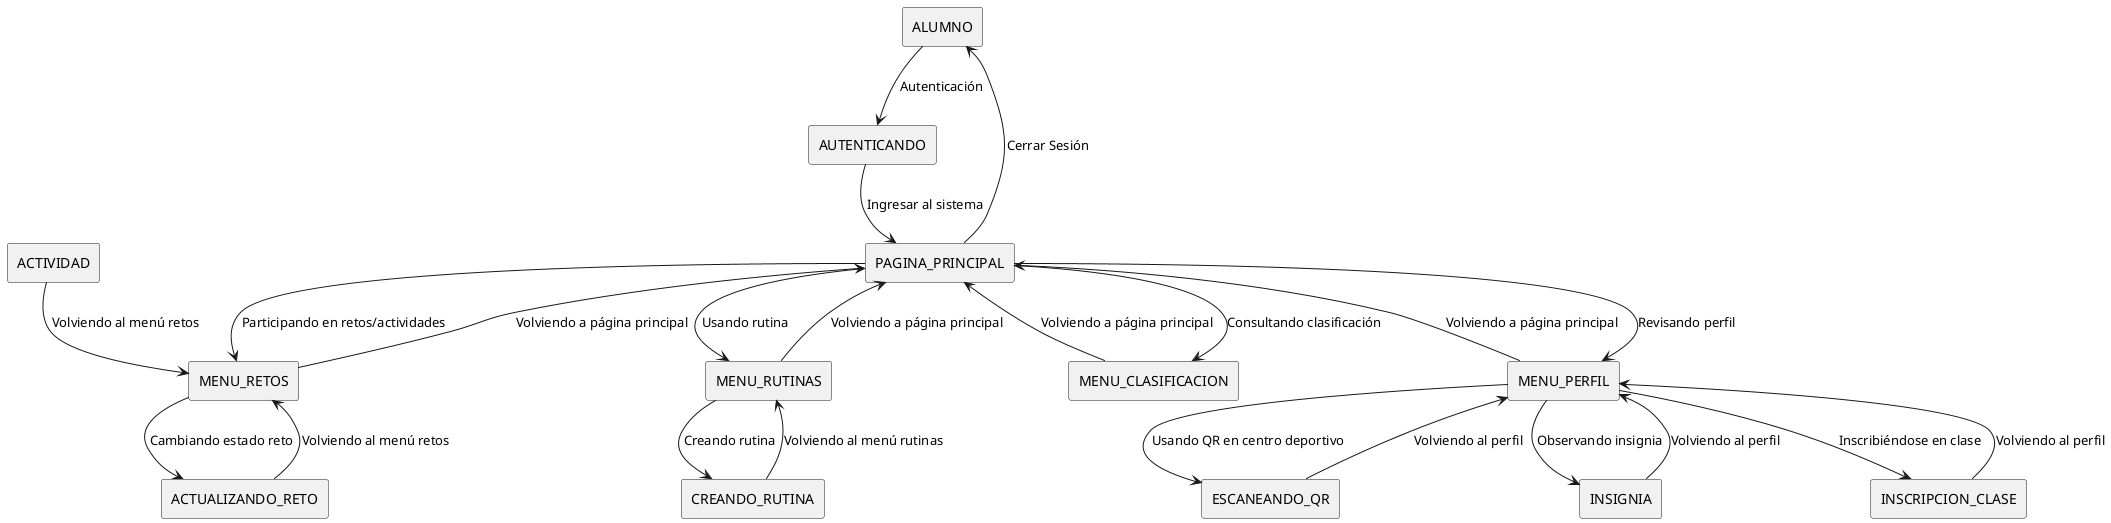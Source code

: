 @startuml AlumnosCasosDeUso
!define RECTANGLE(x) rectangle x

RECTANGLE(ALUMNO)
RECTANGLE(AUTENTICANDO)
RECTANGLE(PAGINA_PRINCIPAL)
RECTANGLE(MENU_RUTINAS)
RECTANGLE(MENU_RETOS)
RECTANGLE(MENU_CLASIFICACION)
RECTANGLE(MENU_PERFIL)
RECTANGLE(INSIGNIA)
RECTANGLE(INSCRIPCION_CLASE)
RECTANGLE(ESCANEANDO_QR)

RECTANGLE(ACTUALIZANDO_RETO)
RECTANGLE(CREANDO_RUTINA)
RECTANGLE(ACTIVIDAD)

ALUMNO --> AUTENTICANDO : Autenticación
AUTENTICANDO --> PAGINA_PRINCIPAL : Ingresar al sistema
PAGINA_PRINCIPAL --> ALUMNO : Cerrar Sesión

PAGINA_PRINCIPAL --> MENU_RUTINAS : Usando rutina
PAGINA_PRINCIPAL --> MENU_RETOS : Participando en retos/actividades
PAGINA_PRINCIPAL --> MENU_CLASIFICACION : Consultando clasificación
PAGINA_PRINCIPAL --> MENU_PERFIL : Revisando perfil

MENU_PERFIL --> INSIGNIA : Observando insignia
MENU_PERFIL --> INSCRIPCION_CLASE : Inscribiéndose en clase
MENU_PERFIL --> ESCANEANDO_QR : Usando QR en centro deportivo

MENU_RETOS --> ACTUALIZANDO_RETO : Cambiando estado reto



ACTUALIZANDO_RETO --> MENU_RETOS : Volviendo al menú retos
ACTIVIDAD --> MENU_RETOS : Volviendo al menú retos

MENU_RUTINAS --> CREANDO_RUTINA : Creando rutina
CREANDO_RUTINA --> MENU_RUTINAS : Volviendo al menú rutinas

MENU_RUTINAS --> PAGINA_PRINCIPAL : Volviendo a página principal
MENU_RETOS --> PAGINA_PRINCIPAL : Volviendo a página principal
MENU_CLASIFICACION --> PAGINA_PRINCIPAL : Volviendo a página principal
MENU_PERFIL --> PAGINA_PRINCIPAL : Volviendo a página principal

INSIGNIA --> MENU_PERFIL : Volviendo al perfil
INSCRIPCION_CLASE --> MENU_PERFIL : Volviendo al perfil
ESCANEANDO_QR --> MENU_PERFIL : Volviendo al perfil
@enduml
